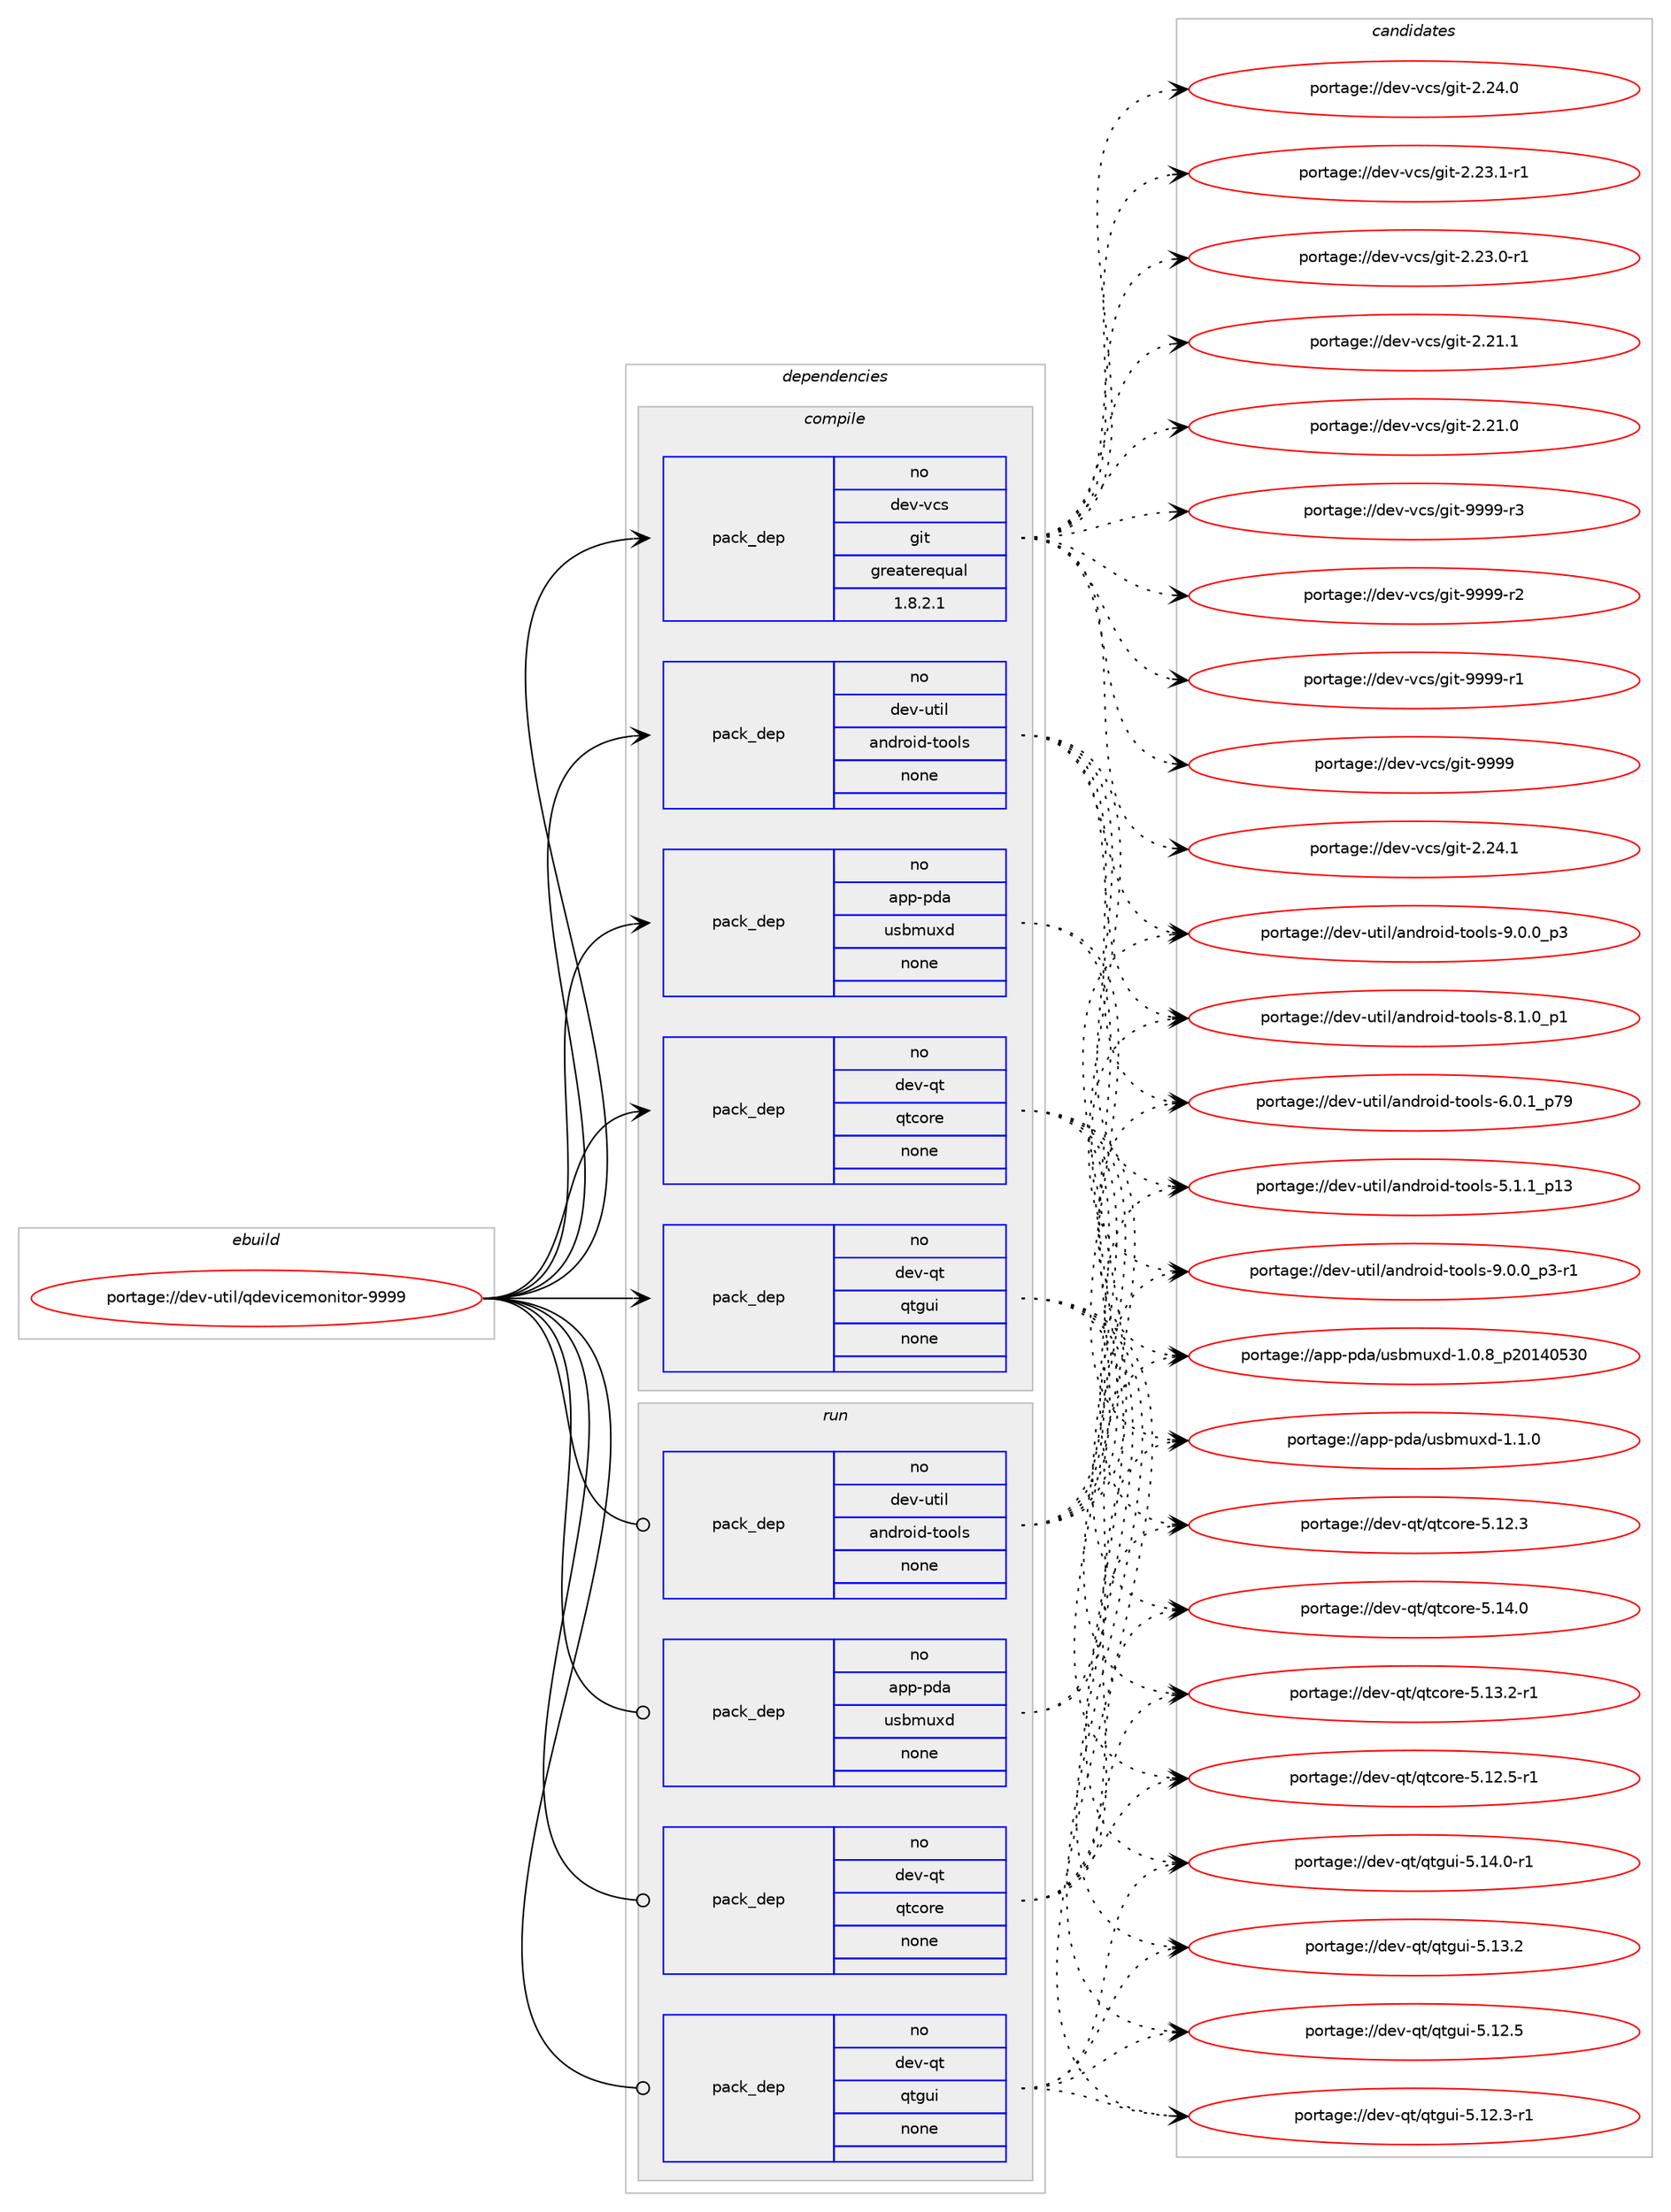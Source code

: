 digraph prolog {

# *************
# Graph options
# *************

newrank=true;
concentrate=true;
compound=true;
graph [rankdir=LR,fontname=Helvetica,fontsize=10,ranksep=1.5];#, ranksep=2.5, nodesep=0.2];
edge  [arrowhead=vee];
node  [fontname=Helvetica,fontsize=10];

# **********
# The ebuild
# **********

subgraph cluster_leftcol {
color=gray;
rank=same;
label=<<i>ebuild</i>>;
id [label="portage://dev-util/qdevicemonitor-9999", color=red, width=4, href="../dev-util/qdevicemonitor-9999.svg"];
}

# ****************
# The dependencies
# ****************

subgraph cluster_midcol {
color=gray;
label=<<i>dependencies</i>>;
subgraph cluster_compile {
fillcolor="#eeeeee";
style=filled;
label=<<i>compile</i>>;
subgraph pack231662 {
dependency298014 [label=<<TABLE BORDER="0" CELLBORDER="1" CELLSPACING="0" CELLPADDING="4" WIDTH="220"><TR><TD ROWSPAN="6" CELLPADDING="30">pack_dep</TD></TR><TR><TD WIDTH="110">no</TD></TR><TR><TD>app-pda</TD></TR><TR><TD>usbmuxd</TD></TR><TR><TD>none</TD></TR><TR><TD></TD></TR></TABLE>>, shape=none, color=blue];
}
id:e -> dependency298014:w [weight=20,style="solid",arrowhead="vee"];
subgraph pack231663 {
dependency298015 [label=<<TABLE BORDER="0" CELLBORDER="1" CELLSPACING="0" CELLPADDING="4" WIDTH="220"><TR><TD ROWSPAN="6" CELLPADDING="30">pack_dep</TD></TR><TR><TD WIDTH="110">no</TD></TR><TR><TD>dev-qt</TD></TR><TR><TD>qtcore</TD></TR><TR><TD>none</TD></TR><TR><TD></TD></TR></TABLE>>, shape=none, color=blue];
}
id:e -> dependency298015:w [weight=20,style="solid",arrowhead="vee"];
subgraph pack231664 {
dependency298016 [label=<<TABLE BORDER="0" CELLBORDER="1" CELLSPACING="0" CELLPADDING="4" WIDTH="220"><TR><TD ROWSPAN="6" CELLPADDING="30">pack_dep</TD></TR><TR><TD WIDTH="110">no</TD></TR><TR><TD>dev-qt</TD></TR><TR><TD>qtgui</TD></TR><TR><TD>none</TD></TR><TR><TD></TD></TR></TABLE>>, shape=none, color=blue];
}
id:e -> dependency298016:w [weight=20,style="solid",arrowhead="vee"];
subgraph pack231665 {
dependency298017 [label=<<TABLE BORDER="0" CELLBORDER="1" CELLSPACING="0" CELLPADDING="4" WIDTH="220"><TR><TD ROWSPAN="6" CELLPADDING="30">pack_dep</TD></TR><TR><TD WIDTH="110">no</TD></TR><TR><TD>dev-util</TD></TR><TR><TD>android-tools</TD></TR><TR><TD>none</TD></TR><TR><TD></TD></TR></TABLE>>, shape=none, color=blue];
}
id:e -> dependency298017:w [weight=20,style="solid",arrowhead="vee"];
subgraph pack231666 {
dependency298018 [label=<<TABLE BORDER="0" CELLBORDER="1" CELLSPACING="0" CELLPADDING="4" WIDTH="220"><TR><TD ROWSPAN="6" CELLPADDING="30">pack_dep</TD></TR><TR><TD WIDTH="110">no</TD></TR><TR><TD>dev-vcs</TD></TR><TR><TD>git</TD></TR><TR><TD>greaterequal</TD></TR><TR><TD>1.8.2.1</TD></TR></TABLE>>, shape=none, color=blue];
}
id:e -> dependency298018:w [weight=20,style="solid",arrowhead="vee"];
}
subgraph cluster_compileandrun {
fillcolor="#eeeeee";
style=filled;
label=<<i>compile and run</i>>;
}
subgraph cluster_run {
fillcolor="#eeeeee";
style=filled;
label=<<i>run</i>>;
subgraph pack231667 {
dependency298019 [label=<<TABLE BORDER="0" CELLBORDER="1" CELLSPACING="0" CELLPADDING="4" WIDTH="220"><TR><TD ROWSPAN="6" CELLPADDING="30">pack_dep</TD></TR><TR><TD WIDTH="110">no</TD></TR><TR><TD>app-pda</TD></TR><TR><TD>usbmuxd</TD></TR><TR><TD>none</TD></TR><TR><TD></TD></TR></TABLE>>, shape=none, color=blue];
}
id:e -> dependency298019:w [weight=20,style="solid",arrowhead="odot"];
subgraph pack231668 {
dependency298020 [label=<<TABLE BORDER="0" CELLBORDER="1" CELLSPACING="0" CELLPADDING="4" WIDTH="220"><TR><TD ROWSPAN="6" CELLPADDING="30">pack_dep</TD></TR><TR><TD WIDTH="110">no</TD></TR><TR><TD>dev-qt</TD></TR><TR><TD>qtcore</TD></TR><TR><TD>none</TD></TR><TR><TD></TD></TR></TABLE>>, shape=none, color=blue];
}
id:e -> dependency298020:w [weight=20,style="solid",arrowhead="odot"];
subgraph pack231669 {
dependency298021 [label=<<TABLE BORDER="0" CELLBORDER="1" CELLSPACING="0" CELLPADDING="4" WIDTH="220"><TR><TD ROWSPAN="6" CELLPADDING="30">pack_dep</TD></TR><TR><TD WIDTH="110">no</TD></TR><TR><TD>dev-qt</TD></TR><TR><TD>qtgui</TD></TR><TR><TD>none</TD></TR><TR><TD></TD></TR></TABLE>>, shape=none, color=blue];
}
id:e -> dependency298021:w [weight=20,style="solid",arrowhead="odot"];
subgraph pack231670 {
dependency298022 [label=<<TABLE BORDER="0" CELLBORDER="1" CELLSPACING="0" CELLPADDING="4" WIDTH="220"><TR><TD ROWSPAN="6" CELLPADDING="30">pack_dep</TD></TR><TR><TD WIDTH="110">no</TD></TR><TR><TD>dev-util</TD></TR><TR><TD>android-tools</TD></TR><TR><TD>none</TD></TR><TR><TD></TD></TR></TABLE>>, shape=none, color=blue];
}
id:e -> dependency298022:w [weight=20,style="solid",arrowhead="odot"];
}
}

# **************
# The candidates
# **************

subgraph cluster_choices {
rank=same;
color=gray;
label=<<i>candidates</i>>;

subgraph choice231662 {
color=black;
nodesep=1;
choice9711211245112100974711711598109117120100454946494648 [label="portage://app-pda/usbmuxd-1.1.0", color=red, width=4,href="../app-pda/usbmuxd-1.1.0.svg"];
choice9711211245112100974711711598109117120100454946484656951125048495248535148 [label="portage://app-pda/usbmuxd-1.0.8_p20140530", color=red, width=4,href="../app-pda/usbmuxd-1.0.8_p20140530.svg"];
dependency298014:e -> choice9711211245112100974711711598109117120100454946494648:w [style=dotted,weight="100"];
dependency298014:e -> choice9711211245112100974711711598109117120100454946484656951125048495248535148:w [style=dotted,weight="100"];
}
subgraph choice231663 {
color=black;
nodesep=1;
choice10010111845113116471131169911111410145534649524648 [label="portage://dev-qt/qtcore-5.14.0", color=red, width=4,href="../dev-qt/qtcore-5.14.0.svg"];
choice100101118451131164711311699111114101455346495146504511449 [label="portage://dev-qt/qtcore-5.13.2-r1", color=red, width=4,href="../dev-qt/qtcore-5.13.2-r1.svg"];
choice100101118451131164711311699111114101455346495046534511449 [label="portage://dev-qt/qtcore-5.12.5-r1", color=red, width=4,href="../dev-qt/qtcore-5.12.5-r1.svg"];
choice10010111845113116471131169911111410145534649504651 [label="portage://dev-qt/qtcore-5.12.3", color=red, width=4,href="../dev-qt/qtcore-5.12.3.svg"];
dependency298015:e -> choice10010111845113116471131169911111410145534649524648:w [style=dotted,weight="100"];
dependency298015:e -> choice100101118451131164711311699111114101455346495146504511449:w [style=dotted,weight="100"];
dependency298015:e -> choice100101118451131164711311699111114101455346495046534511449:w [style=dotted,weight="100"];
dependency298015:e -> choice10010111845113116471131169911111410145534649504651:w [style=dotted,weight="100"];
}
subgraph choice231664 {
color=black;
nodesep=1;
choice1001011184511311647113116103117105455346495246484511449 [label="portage://dev-qt/qtgui-5.14.0-r1", color=red, width=4,href="../dev-qt/qtgui-5.14.0-r1.svg"];
choice100101118451131164711311610311710545534649514650 [label="portage://dev-qt/qtgui-5.13.2", color=red, width=4,href="../dev-qt/qtgui-5.13.2.svg"];
choice100101118451131164711311610311710545534649504653 [label="portage://dev-qt/qtgui-5.12.5", color=red, width=4,href="../dev-qt/qtgui-5.12.5.svg"];
choice1001011184511311647113116103117105455346495046514511449 [label="portage://dev-qt/qtgui-5.12.3-r1", color=red, width=4,href="../dev-qt/qtgui-5.12.3-r1.svg"];
dependency298016:e -> choice1001011184511311647113116103117105455346495246484511449:w [style=dotted,weight="100"];
dependency298016:e -> choice100101118451131164711311610311710545534649514650:w [style=dotted,weight="100"];
dependency298016:e -> choice100101118451131164711311610311710545534649504653:w [style=dotted,weight="100"];
dependency298016:e -> choice1001011184511311647113116103117105455346495046514511449:w [style=dotted,weight="100"];
}
subgraph choice231665 {
color=black;
nodesep=1;
choice1001011184511711610510847971101001141111051004511611111110811545574648464895112514511449 [label="portage://dev-util/android-tools-9.0.0_p3-r1", color=red, width=4,href="../dev-util/android-tools-9.0.0_p3-r1.svg"];
choice100101118451171161051084797110100114111105100451161111111081154557464846489511251 [label="portage://dev-util/android-tools-9.0.0_p3", color=red, width=4,href="../dev-util/android-tools-9.0.0_p3.svg"];
choice100101118451171161051084797110100114111105100451161111111081154556464946489511249 [label="portage://dev-util/android-tools-8.1.0_p1", color=red, width=4,href="../dev-util/android-tools-8.1.0_p1.svg"];
choice10010111845117116105108479711010011411110510045116111111108115455446484649951125557 [label="portage://dev-util/android-tools-6.0.1_p79", color=red, width=4,href="../dev-util/android-tools-6.0.1_p79.svg"];
choice10010111845117116105108479711010011411110510045116111111108115455346494649951124951 [label="portage://dev-util/android-tools-5.1.1_p13", color=red, width=4,href="../dev-util/android-tools-5.1.1_p13.svg"];
dependency298017:e -> choice1001011184511711610510847971101001141111051004511611111110811545574648464895112514511449:w [style=dotted,weight="100"];
dependency298017:e -> choice100101118451171161051084797110100114111105100451161111111081154557464846489511251:w [style=dotted,weight="100"];
dependency298017:e -> choice100101118451171161051084797110100114111105100451161111111081154556464946489511249:w [style=dotted,weight="100"];
dependency298017:e -> choice10010111845117116105108479711010011411110510045116111111108115455446484649951125557:w [style=dotted,weight="100"];
dependency298017:e -> choice10010111845117116105108479711010011411110510045116111111108115455346494649951124951:w [style=dotted,weight="100"];
}
subgraph choice231666 {
color=black;
nodesep=1;
choice10010111845118991154710310511645575757574511451 [label="portage://dev-vcs/git-9999-r3", color=red, width=4,href="../dev-vcs/git-9999-r3.svg"];
choice10010111845118991154710310511645575757574511450 [label="portage://dev-vcs/git-9999-r2", color=red, width=4,href="../dev-vcs/git-9999-r2.svg"];
choice10010111845118991154710310511645575757574511449 [label="portage://dev-vcs/git-9999-r1", color=red, width=4,href="../dev-vcs/git-9999-r1.svg"];
choice1001011184511899115471031051164557575757 [label="portage://dev-vcs/git-9999", color=red, width=4,href="../dev-vcs/git-9999.svg"];
choice10010111845118991154710310511645504650524649 [label="portage://dev-vcs/git-2.24.1", color=red, width=4,href="../dev-vcs/git-2.24.1.svg"];
choice10010111845118991154710310511645504650524648 [label="portage://dev-vcs/git-2.24.0", color=red, width=4,href="../dev-vcs/git-2.24.0.svg"];
choice100101118451189911547103105116455046505146494511449 [label="portage://dev-vcs/git-2.23.1-r1", color=red, width=4,href="../dev-vcs/git-2.23.1-r1.svg"];
choice100101118451189911547103105116455046505146484511449 [label="portage://dev-vcs/git-2.23.0-r1", color=red, width=4,href="../dev-vcs/git-2.23.0-r1.svg"];
choice10010111845118991154710310511645504650494649 [label="portage://dev-vcs/git-2.21.1", color=red, width=4,href="../dev-vcs/git-2.21.1.svg"];
choice10010111845118991154710310511645504650494648 [label="portage://dev-vcs/git-2.21.0", color=red, width=4,href="../dev-vcs/git-2.21.0.svg"];
dependency298018:e -> choice10010111845118991154710310511645575757574511451:w [style=dotted,weight="100"];
dependency298018:e -> choice10010111845118991154710310511645575757574511450:w [style=dotted,weight="100"];
dependency298018:e -> choice10010111845118991154710310511645575757574511449:w [style=dotted,weight="100"];
dependency298018:e -> choice1001011184511899115471031051164557575757:w [style=dotted,weight="100"];
dependency298018:e -> choice10010111845118991154710310511645504650524649:w [style=dotted,weight="100"];
dependency298018:e -> choice10010111845118991154710310511645504650524648:w [style=dotted,weight="100"];
dependency298018:e -> choice100101118451189911547103105116455046505146494511449:w [style=dotted,weight="100"];
dependency298018:e -> choice100101118451189911547103105116455046505146484511449:w [style=dotted,weight="100"];
dependency298018:e -> choice10010111845118991154710310511645504650494649:w [style=dotted,weight="100"];
dependency298018:e -> choice10010111845118991154710310511645504650494648:w [style=dotted,weight="100"];
}
subgraph choice231667 {
color=black;
nodesep=1;
choice9711211245112100974711711598109117120100454946494648 [label="portage://app-pda/usbmuxd-1.1.0", color=red, width=4,href="../app-pda/usbmuxd-1.1.0.svg"];
choice9711211245112100974711711598109117120100454946484656951125048495248535148 [label="portage://app-pda/usbmuxd-1.0.8_p20140530", color=red, width=4,href="../app-pda/usbmuxd-1.0.8_p20140530.svg"];
dependency298019:e -> choice9711211245112100974711711598109117120100454946494648:w [style=dotted,weight="100"];
dependency298019:e -> choice9711211245112100974711711598109117120100454946484656951125048495248535148:w [style=dotted,weight="100"];
}
subgraph choice231668 {
color=black;
nodesep=1;
choice10010111845113116471131169911111410145534649524648 [label="portage://dev-qt/qtcore-5.14.0", color=red, width=4,href="../dev-qt/qtcore-5.14.0.svg"];
choice100101118451131164711311699111114101455346495146504511449 [label="portage://dev-qt/qtcore-5.13.2-r1", color=red, width=4,href="../dev-qt/qtcore-5.13.2-r1.svg"];
choice100101118451131164711311699111114101455346495046534511449 [label="portage://dev-qt/qtcore-5.12.5-r1", color=red, width=4,href="../dev-qt/qtcore-5.12.5-r1.svg"];
choice10010111845113116471131169911111410145534649504651 [label="portage://dev-qt/qtcore-5.12.3", color=red, width=4,href="../dev-qt/qtcore-5.12.3.svg"];
dependency298020:e -> choice10010111845113116471131169911111410145534649524648:w [style=dotted,weight="100"];
dependency298020:e -> choice100101118451131164711311699111114101455346495146504511449:w [style=dotted,weight="100"];
dependency298020:e -> choice100101118451131164711311699111114101455346495046534511449:w [style=dotted,weight="100"];
dependency298020:e -> choice10010111845113116471131169911111410145534649504651:w [style=dotted,weight="100"];
}
subgraph choice231669 {
color=black;
nodesep=1;
choice1001011184511311647113116103117105455346495246484511449 [label="portage://dev-qt/qtgui-5.14.0-r1", color=red, width=4,href="../dev-qt/qtgui-5.14.0-r1.svg"];
choice100101118451131164711311610311710545534649514650 [label="portage://dev-qt/qtgui-5.13.2", color=red, width=4,href="../dev-qt/qtgui-5.13.2.svg"];
choice100101118451131164711311610311710545534649504653 [label="portage://dev-qt/qtgui-5.12.5", color=red, width=4,href="../dev-qt/qtgui-5.12.5.svg"];
choice1001011184511311647113116103117105455346495046514511449 [label="portage://dev-qt/qtgui-5.12.3-r1", color=red, width=4,href="../dev-qt/qtgui-5.12.3-r1.svg"];
dependency298021:e -> choice1001011184511311647113116103117105455346495246484511449:w [style=dotted,weight="100"];
dependency298021:e -> choice100101118451131164711311610311710545534649514650:w [style=dotted,weight="100"];
dependency298021:e -> choice100101118451131164711311610311710545534649504653:w [style=dotted,weight="100"];
dependency298021:e -> choice1001011184511311647113116103117105455346495046514511449:w [style=dotted,weight="100"];
}
subgraph choice231670 {
color=black;
nodesep=1;
choice1001011184511711610510847971101001141111051004511611111110811545574648464895112514511449 [label="portage://dev-util/android-tools-9.0.0_p3-r1", color=red, width=4,href="../dev-util/android-tools-9.0.0_p3-r1.svg"];
choice100101118451171161051084797110100114111105100451161111111081154557464846489511251 [label="portage://dev-util/android-tools-9.0.0_p3", color=red, width=4,href="../dev-util/android-tools-9.0.0_p3.svg"];
choice100101118451171161051084797110100114111105100451161111111081154556464946489511249 [label="portage://dev-util/android-tools-8.1.0_p1", color=red, width=4,href="../dev-util/android-tools-8.1.0_p1.svg"];
choice10010111845117116105108479711010011411110510045116111111108115455446484649951125557 [label="portage://dev-util/android-tools-6.0.1_p79", color=red, width=4,href="../dev-util/android-tools-6.0.1_p79.svg"];
choice10010111845117116105108479711010011411110510045116111111108115455346494649951124951 [label="portage://dev-util/android-tools-5.1.1_p13", color=red, width=4,href="../dev-util/android-tools-5.1.1_p13.svg"];
dependency298022:e -> choice1001011184511711610510847971101001141111051004511611111110811545574648464895112514511449:w [style=dotted,weight="100"];
dependency298022:e -> choice100101118451171161051084797110100114111105100451161111111081154557464846489511251:w [style=dotted,weight="100"];
dependency298022:e -> choice100101118451171161051084797110100114111105100451161111111081154556464946489511249:w [style=dotted,weight="100"];
dependency298022:e -> choice10010111845117116105108479711010011411110510045116111111108115455446484649951125557:w [style=dotted,weight="100"];
dependency298022:e -> choice10010111845117116105108479711010011411110510045116111111108115455346494649951124951:w [style=dotted,weight="100"];
}
}

}
